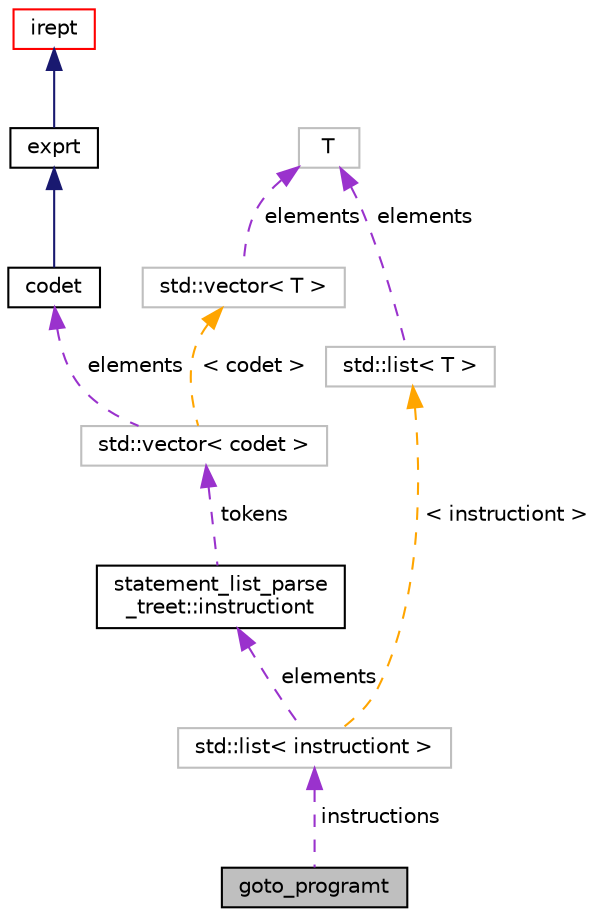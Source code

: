 digraph "goto_programt"
{
 // LATEX_PDF_SIZE
  bgcolor="transparent";
  edge [fontname="Helvetica",fontsize="10",labelfontname="Helvetica",labelfontsize="10"];
  node [fontname="Helvetica",fontsize="10",shape=record];
  Node1 [label="goto_programt",height=0.2,width=0.4,color="black", fillcolor="grey75", style="filled", fontcolor="black",tooltip="A generic container class for the GOTO intermediate representation of one function."];
  Node2 -> Node1 [dir="back",color="darkorchid3",fontsize="10",style="dashed",label=" instructions" ,fontname="Helvetica"];
  Node2 [label="std::list\< instructiont \>",height=0.2,width=0.4,color="grey75",tooltip=" "];
  Node3 -> Node2 [dir="back",color="darkorchid3",fontsize="10",style="dashed",label=" elements" ,fontname="Helvetica"];
  Node3 [label="statement_list_parse\l_treet::instructiont",height=0.2,width=0.4,color="black",URL="$structstatement__list__parse__treet_1_1instructiont.html",tooltip="Represents a regular Statement List instruction which consists out of one or more codet tokens."];
  Node4 -> Node3 [dir="back",color="darkorchid3",fontsize="10",style="dashed",label=" tokens" ,fontname="Helvetica"];
  Node4 [label="std::vector\< codet \>",height=0.2,width=0.4,color="grey75",tooltip=" "];
  Node5 -> Node4 [dir="back",color="darkorchid3",fontsize="10",style="dashed",label=" elements" ,fontname="Helvetica"];
  Node5 [label="codet",height=0.2,width=0.4,color="black",URL="$classcodet.html",tooltip="Data structure for representing an arbitrary statement in a program."];
  Node6 -> Node5 [dir="back",color="midnightblue",fontsize="10",style="solid",fontname="Helvetica"];
  Node6 [label="exprt",height=0.2,width=0.4,color="black",URL="$classexprt.html",tooltip="Base class for all expressions."];
  Node7 -> Node6 [dir="back",color="midnightblue",fontsize="10",style="solid",fontname="Helvetica"];
  Node7 [label="irept",height=0.2,width=0.4,color="red",URL="$classirept.html",tooltip="There are a large number of kinds of tree structured or tree-like data in CPROVER."];
  Node12 -> Node4 [dir="back",color="orange",fontsize="10",style="dashed",label=" \< codet \>" ,fontname="Helvetica"];
  Node12 [label="std::vector\< T \>",height=0.2,width=0.4,color="grey75",tooltip="STL class."];
  Node13 -> Node12 [dir="back",color="darkorchid3",fontsize="10",style="dashed",label=" elements" ,fontname="Helvetica"];
  Node13 [label="T",height=0.2,width=0.4,color="grey75",tooltip=" "];
  Node16 -> Node2 [dir="back",color="orange",fontsize="10",style="dashed",label=" \< instructiont \>" ,fontname="Helvetica"];
  Node16 [label="std::list\< T \>",height=0.2,width=0.4,color="grey75",tooltip="STL class."];
  Node13 -> Node16 [dir="back",color="darkorchid3",fontsize="10",style="dashed",label=" elements" ,fontname="Helvetica"];
}
